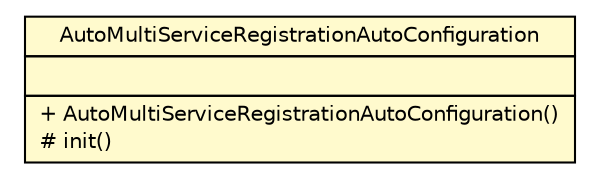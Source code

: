 #!/usr/local/bin/dot
#
# Class diagram 
# Generated by UMLGraph version R5_6-24-gf6e263 (http://www.umlgraph.org/)
#

digraph G {
	edge [fontname="Helvetica",fontsize=10,labelfontname="Helvetica",labelfontsize=10];
	node [fontname="Helvetica",fontsize=10,shape=plaintext];
	nodesep=0.25;
	ranksep=0.5;
	// org.springframework.cloud.client.serviceregistry.AutoMultiServiceRegistrationAutoConfiguration
	c25 [label=<<table title="org.springframework.cloud.client.serviceregistry.AutoMultiServiceRegistrationAutoConfiguration" border="0" cellborder="1" cellspacing="0" cellpadding="2" port="p" bgcolor="lemonChiffon" href="./AutoMultiServiceRegistrationAutoConfiguration.html">
		<tr><td><table border="0" cellspacing="0" cellpadding="1">
<tr><td align="center" balign="center"> AutoMultiServiceRegistrationAutoConfiguration </td></tr>
		</table></td></tr>
		<tr><td><table border="0" cellspacing="0" cellpadding="1">
<tr><td align="left" balign="left">  </td></tr>
		</table></td></tr>
		<tr><td><table border="0" cellspacing="0" cellpadding="1">
<tr><td align="left" balign="left"> + AutoMultiServiceRegistrationAutoConfiguration() </td></tr>
<tr><td align="left" balign="left"> # init() </td></tr>
		</table></td></tr>
		</table>>, URL="./AutoMultiServiceRegistrationAutoConfiguration.html", fontname="Helvetica", fontcolor="black", fontsize=10.0];
}

